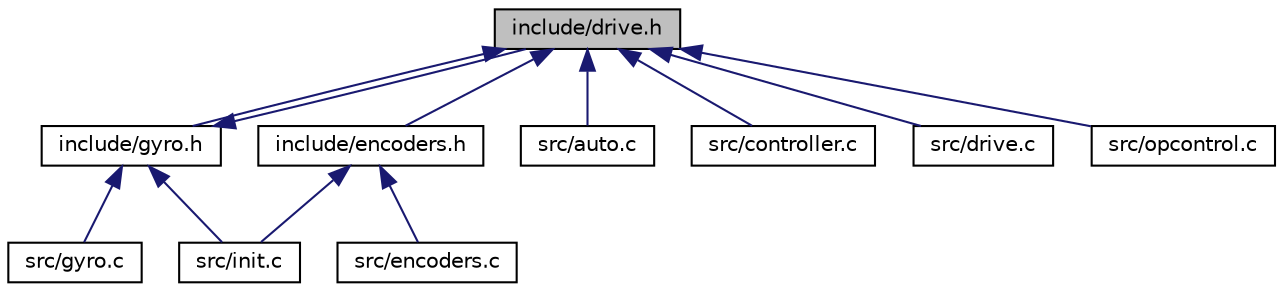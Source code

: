 digraph "include/drive.h"
{
  edge [fontname="Helvetica",fontsize="10",labelfontname="Helvetica",labelfontsize="10"];
  node [fontname="Helvetica",fontsize="10",shape=record];
  Node10 [label="include/drive.h",height=0.2,width=0.4,color="black", fillcolor="grey75", style="filled", fontcolor="black"];
  Node10 -> Node11 [dir="back",color="midnightblue",fontsize="10",style="solid"];
  Node11 [label="include/gyro.h",height=0.2,width=0.4,color="black", fillcolor="white", style="filled",URL="$gyro_8h.html",tooltip="Declarations and macros for the VEX gyroscope. "];
  Node11 -> Node10 [dir="back",color="midnightblue",fontsize="10",style="solid"];
  Node11 -> Node12 [dir="back",color="midnightblue",fontsize="10",style="solid"];
  Node12 [label="src/gyro.c",height=0.2,width=0.4,color="black", fillcolor="white", style="filled",URL="$gyro_8c.html"];
  Node11 -> Node13 [dir="back",color="midnightblue",fontsize="10",style="solid"];
  Node13 [label="src/init.c",height=0.2,width=0.4,color="black", fillcolor="white", style="filled",URL="$init_8c.html",tooltip="File for initialization code. "];
  Node10 -> Node14 [dir="back",color="midnightblue",fontsize="10",style="solid"];
  Node14 [label="include/encoders.h",height=0.2,width=0.4,color="black", fillcolor="white", style="filled",URL="$encoders_8h.html",tooltip="wrapper around encoder functions "];
  Node14 -> Node15 [dir="back",color="midnightblue",fontsize="10",style="solid"];
  Node15 [label="src/encoders.c",height=0.2,width=0.4,color="black", fillcolor="white", style="filled",URL="$encoders_8c.html"];
  Node14 -> Node13 [dir="back",color="midnightblue",fontsize="10",style="solid"];
  Node10 -> Node16 [dir="back",color="midnightblue",fontsize="10",style="solid"];
  Node16 [label="src/auto.c",height=0.2,width=0.4,color="black", fillcolor="white", style="filled",URL="$auto_8c.html",tooltip="File for autonomous code. "];
  Node10 -> Node17 [dir="back",color="midnightblue",fontsize="10",style="solid"];
  Node17 [label="src/controller.c",height=0.2,width=0.4,color="black", fillcolor="white", style="filled",URL="$controller_8c.html"];
  Node10 -> Node18 [dir="back",color="midnightblue",fontsize="10",style="solid"];
  Node18 [label="src/drive.c",height=0.2,width=0.4,color="black", fillcolor="white", style="filled",URL="$drive_8c.html"];
  Node10 -> Node19 [dir="back",color="midnightblue",fontsize="10",style="solid"];
  Node19 [label="src/opcontrol.c",height=0.2,width=0.4,color="black", fillcolor="white", style="filled",URL="$opcontrol_8c.html",tooltip="File for operator control code. "];
}
